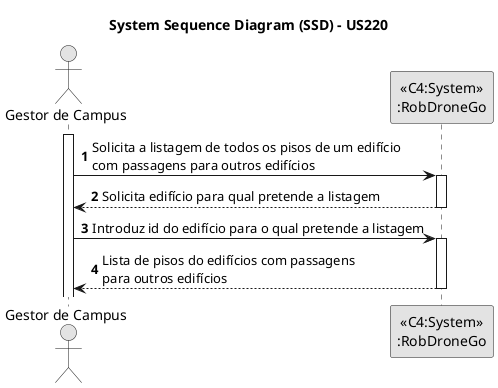@startuml
skinparam monochrome true
skinparam packageStyle rectangle
skinparam shadowing false

title System Sequence Diagram (SSD) - US220

autonumber

actor "Gestor de Campus"

activate "Gestor de Campus"
"Gestor de Campus" -> "<<C4:System>>\n:RobDroneGo": Solicita a listagem de todos os pisos de um edifício\ncom passagens para outros edifícios
activate "<<C4:System>>\n:RobDroneGo"
"Gestor de Campus" <-- "<<C4:System>>\n:RobDroneGo": Solicita edifício para qual pretende a listagem
deactivate "<<C4:System>>\n:RobDroneGo"
"Gestor de Campus" -> "<<C4:System>>\n:RobDroneGo": Introduz id do edifício para o qual pretende a listagem
activate "<<C4:System>>\n:RobDroneGo"
"Gestor de Campus" <-- "<<C4:System>>\n:RobDroneGo": Lista de pisos do edifícios com passagens\npara outros edifícios
deactivate "<<C4:System>>\n:RobDroneGo"
@enduml